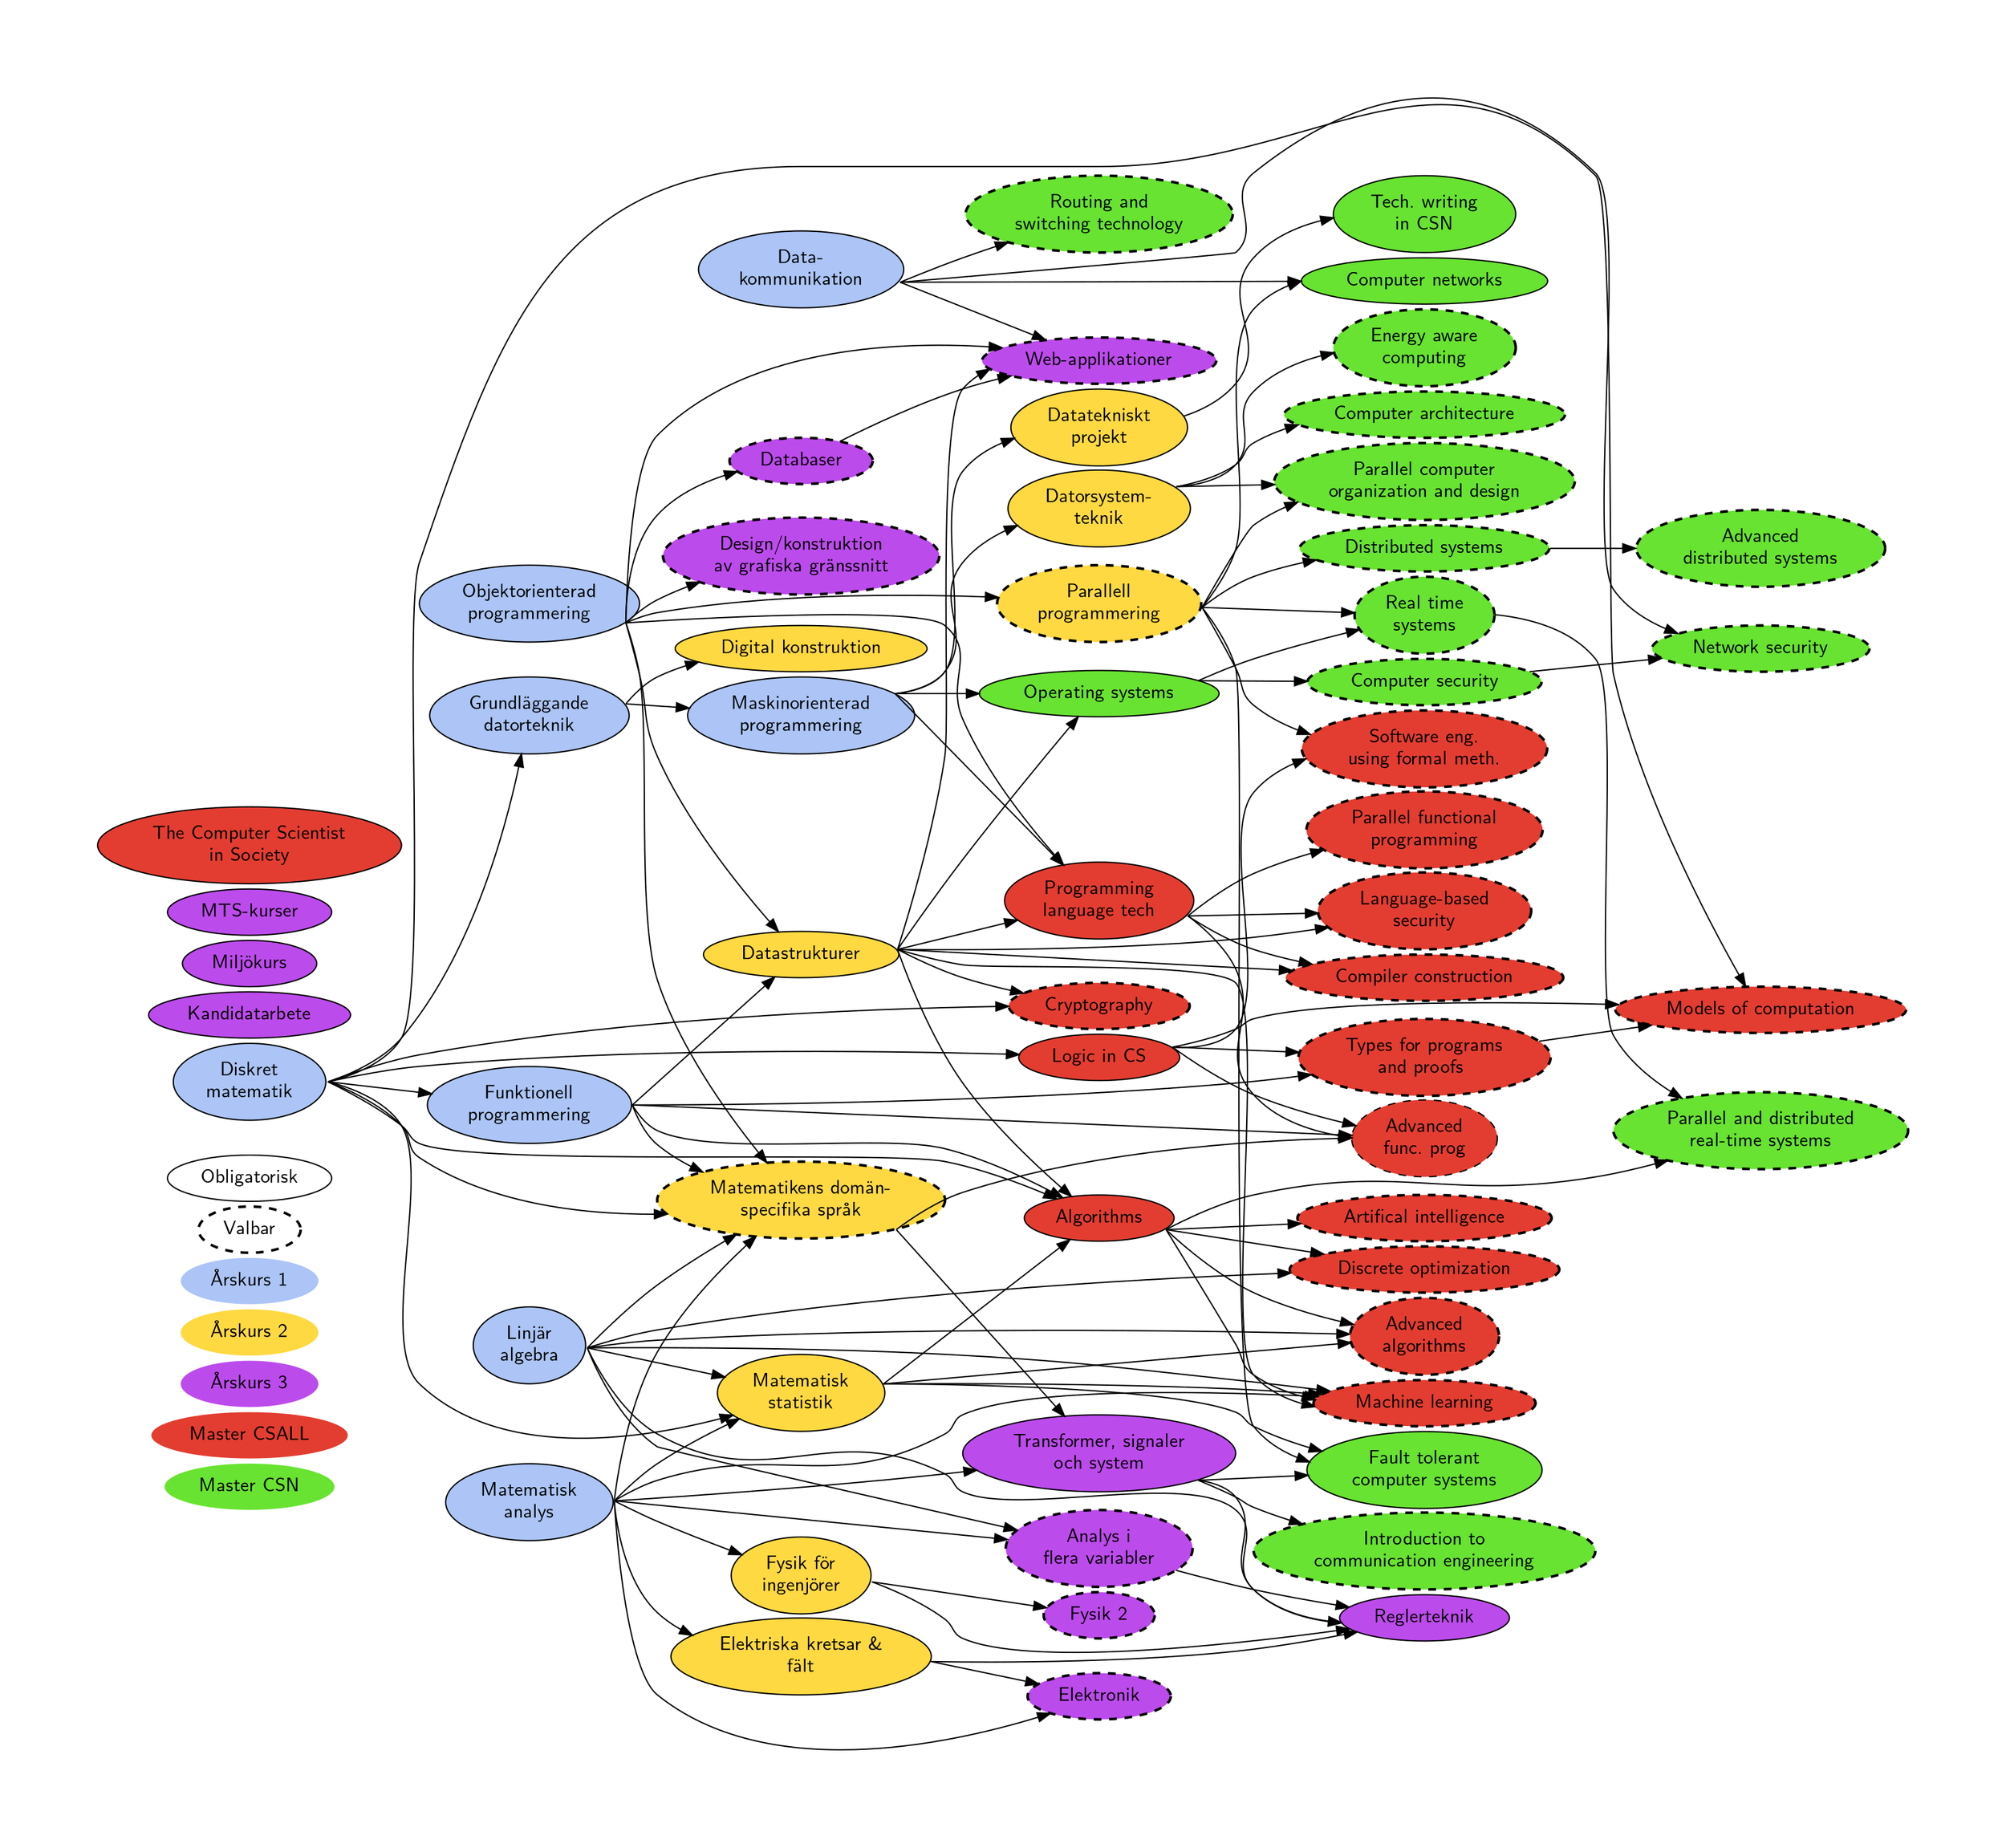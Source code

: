 digraph {

    //nodesep=1
    //concentrate=true;
    //[tailport=n];
    constraint=true;

        ratio=fill
        graph[margin="1,1"]
        ranksep = 1
        rankdir = LR
        //graph [layout = twopi]

        edge[sametail=t1];
        //node [headport=sw];
        nodesep=0.05
        ranksep = 0.2
        fixedsize=true
        //K=10
        //[splines=ortho, overlap = false];
        //graph [splines="ortho", nodesep = "0.01", overlap = prism];
        //overlap=prism;
        //arrowsize=10.0
        //splines=true
        node [fontname="Latin Modern Sans", fontsize=15]
        fontname="Latin Modern Sans"

        node [style="solid,filled"]
        //edge[penwidth=1.5];

        subgraph Legend {
        ordering=out

          //tailport=se
            node [pin=true]
            label = "Teckenförklaring"
            style=tapered;
            penwidth=0;
            color=lightgrey;
            DM2 [fillcolor = "#68E331", label="Master CSN", penwidth=0, pos="1,2!", pin=true]
            DM1 [fillcolor = "#E33D31", label="Master CSALL", penwidth=0]
            D3 [fillcolor = "#BC4BEC", label="Årskurs 3", penwidth=0]
            D2 [fillcolor = "#FFD942", label="Årskurs 2", penwidth=0]
            D1 [fillcolor = "#ACC5F6", label="Årskurs 1", penwidth=0]

            Valbar [style="dashed", penwidth=2]
            Obligatorisk [style="solid"]
        }

        subgraph Fulhack {
            node[shape=none, width=1, height=0, label="",  style=invis];
            edge[dir=none, style=invis];
            L1 ->L1
        }


        subgraph TKDAT1 {
          //concentrate=true;
            label = "TKDAT-1"
                // rank = same

                node [fillcolor="#ACC5F6"]
                haskell  [label = "Funktionell\nprogrammering"]
                diskmat  [label = "Diskret\nmatematik"]
                linalg   [label = "Linjär\nalgebra"]
                digodat  [label = "Grundläggande\ndatorteknik"]
                analys   [label = "Matematisk\nanalys"]
                mop      [label = "Maskinorienterad\nprogrammering"]
                datakom  [label = "Data-\nkommunikation"]
                oop      [label = "Objektorienterad\nprogrammering"]
        }
        //edge[sametail=t1,samehead=h1]
            diskmat -> digodat
            diskmat -> haskell
            digodat -> mop

            subgraph TKDAT2 {
            //edge[samehead=h2, sametail=t2];
            //edge[sametail=t2];
            tailport=se
                label = "TKDAT-2"
                    // rank = same
                    node [fillcolor="#FFD942"]
                    matstat  [label = "Matematisk\nstatistik"]
                    dtekproj [label = "Datatekniskt\nprojekt"]
                    fysik    [label = "Fysik för\ningenjörer"]
                    dstrukt  [label = "Datastrukturer"]
                    syntes   [label = "Digital konstruktion"]
                    el       [label = "Elektriska kretsar &\nfält"]
                    subgraph {
                        node [style="dashed, filled", penwidth=2]
                        matdom     [label = "Matematikens domän-\nspecifika språk"]
                        concurrent [label = "Parallell\nprogrammering"]
                    }
                    dst      [ label = "Datorsystem-\nteknik"]
            }
            mop -> dtekproj
            haskell -> dstrukt
            oop -> dstrukt
            oop -> concurrent
            digodat -> syntes
            mop -> dst
            analys -> fysik
            linalg -> matstat
            analys -> matstat
            //edge[sametail=t2,samehead=h2];
            diskmat -> matstat
            analys -> el
            haskell -> matdom
            oop -> matdom
            diskmat -> matdom
            linalg -> matdom
            analys -> matdom

            subgraph TKDAT3 {
                label = "TKDAT-3"
                    // rank = same
                    node [fillcolor = "#BC4BEC"]
                    tss      [label = "Transformer, signaler\noch system"]
                    regler   [label = "Reglerteknik"]
                    kandidat [label = "Kandidatarbete"]
                    barsaft  [label = "Miljökurs"]
                    mts      [label = "MTS-kurser"]
                    subgraph {
                        node [style="dashed, filled", penwidth=2]
                        elektronik [label="Elektronik"]
                        databas    [label="Databaser"]
                        flervar    [label = "Analys i\nflera variabler"]
                        //digkonstr  [label = "Digital-\nkonstruktion, projektkurs"]
                        fysik2     [label = "Fysik 2"]
                        web        [label = "Web-applikationer"]
                        deskonstr  [label = "Design/konstruktion\nav grafiska gränssnitt"]
                    }
            }
            //edge[sametail=t2,samehead=h2]
        analys -> elektronik
            el -> elektronik
            tss -> regler
            analys -> tss
            fysik -> regler
            el -> regler
            linalg -> flervar [minlen = 2]
            linalg -> regler
            oop -> databas
            matdom -> tss
            matdom -> advFunc
            fysik -> fysik2
            oop -> deskonstr
            oop -> web
            databas -> web
            datakom -> web
            dstrukt -> web

            subgraph CSALL {

                label = "CSALL"
                    // rank = same
                    node [fillcolor="#E33D31"]
                    prolang    [label = "Programming\nlanguage tech"]
                    algoritmer [label = "Algorithms"]
                    logik      [label = "Logic in CS"]
                    cscience   [label = "The Computer Scientist\nin Society"]

                    // Valbara
                    subgraph {
                        node [style="dashed, filled", penwidth=2]
                        advAlg   [label = "Advanced\nalgorithms"]
                        discopt  [label = "Discrete optimization"]
                        ml       [label = "Machine learning"]
                        ai       [label = "Artifical intelligence"]
                        models   [label = "Models of computation"]
                        types    [label = "Types for programs\nand proofs "]
                        softEng  [label = "Software eng.\nusing formal meth."]
                        compilerConst [label="Compiler construction"]
                        advFunc  [label = "Advanced\nfunc. prog",fillcolor="#E33D31", style="dashed, filled"]
                        paraFunc [label = "Parallel functional\nprogramming"]
                        crypto   [label = "Cryptography"]
                        langsecurity [label = "Language-based\nsecurity"]
                    }
            }

            //edge[sametail=t3,samehead=h3]
            algoritmer -> advAlg
            matstat -> advAlg
            //edge[sametail=t3,samehead=h1]
            linalg -> advAlg
            //edge[sametail=t1,samehead=h1]
            mop -> prolang
            dstrukt -> prolang
            algoritmer -> ml
            prolang -> paraFunc
            //edge[sametail=t4,samehead=h1];
            diskmat -> models
            //edge[sametail=t1,samehead=h1];
            logik -> models
            //edge[sametail=t6,samehead=h6]
            diskmat -> crypto
            dstrukt -> crypto
            oop -> prolang
            //edge[sametail=t2,samehead=h1]
            haskell -> types
            //edge[sametail=t1,samehead=h1]
            logik -> types
            types -> models
            algoritmer -> discopt
            //edge[sametail=t2,samehead=h1];
            linalg -> discopt
            //edge[sametail=t1,samehead=h1];

            //edge[sametail=t2,samehead=h1];
            concurrent -> softEng
            //edge[sametail=t1,samehead=h1];
            dstrukt -> ml
            logik -> softEng
            //edge[sametail=t3,samehead=h1]
            diskmat -> logik  [minlen = 3]
            //edge[sametail=t1,samehead=h1];
            analys -> ml
            //edge[sametail=t3,samehead=h1]
            matstat -> ml
            //edge[sametail=t1,samehead=h1]
            linalg -> ml
            haskell -> advFunc
            prolang -> advFunc
            logik -> advFunc
            algoritmer -> ai
            dstrukt -> compilerConst
            prolang -> langsecurity
            //edge[sametail=t3,samehead=h1];
            dstrukt -> langsecurity
            //edge[sametail=t1,samehead=h1];
            prolang -> compilerConst

            subgraph CSN {
                node [fillcolor="#68E331"]
                computerNetworks [label="Computer networks"]
                oS [label="Operating systems"]
                ftcs [label="Fault tolerant\ncomputer systems"]
                techwrite [label = "Tech. writing\nin CSN"]

                // Valbara
                subgraph {
                    node [style="dashed, filled", penwidth=2]
                    advDistSys [label="Advanced\ndistributed systems"]
                    networkSecurity [label="Network security"]
                    computerSecurity [label="Computer security"]
                    rts [label="Real time\nsystems"]
                    parallelOrganization [label="Parallel computer\norganization and design"]
                    parallelRTS [label="Parallel and distributed\nreal-time systems"]
                    distSys [label="Distributed systems"]
                    energyComp [label="Energy aware\ncomputing"]
                    routerSwitch [label="Routing and\nswitching technology"]
                    commEng [label="Introduction to\ncommunication engineering"]
                    compArch [label="Computer architecture"]
                }
            }
            dtekproj -> techwrite
                dst -> compArch
                tss -> commEng
                datakom -> routerSwitch
                dst -> energyComp
                matstat -> ftcs
                tss -> ftcs
                concurrent -> ftcs
                concurrent -> distSys
                distSys -> advDistSys
                datakom -> networkSecurity
                datakom -> computerNetworks
                concurrent -> computerNetworks
                dstrukt -> oS
                mop -> oS
                //concurrent -> oS
                oS -> computerSecurity
                oS -> rts
                concurrent -> rts
                rts -> parallelRTS
                algoritmer -> parallelRTS
                computerSecurity -> networkSecurity
                concurrent -> parallelOrganization
                dst -> parallelOrganization


                //syntes -> digkonstr
                analys -> flervar
                flervar -> regler
                dstrukt -> algoritmer
                haskell -> algoritmer
                //edge[sametail=t2,samehead=h1];
                diskmat -> algoritmer
                //edge[sametail=t1,samehead=h1];
                matstat -> algoritmer

//                lolnode [label="", image="sndlogo.svg"]


}

